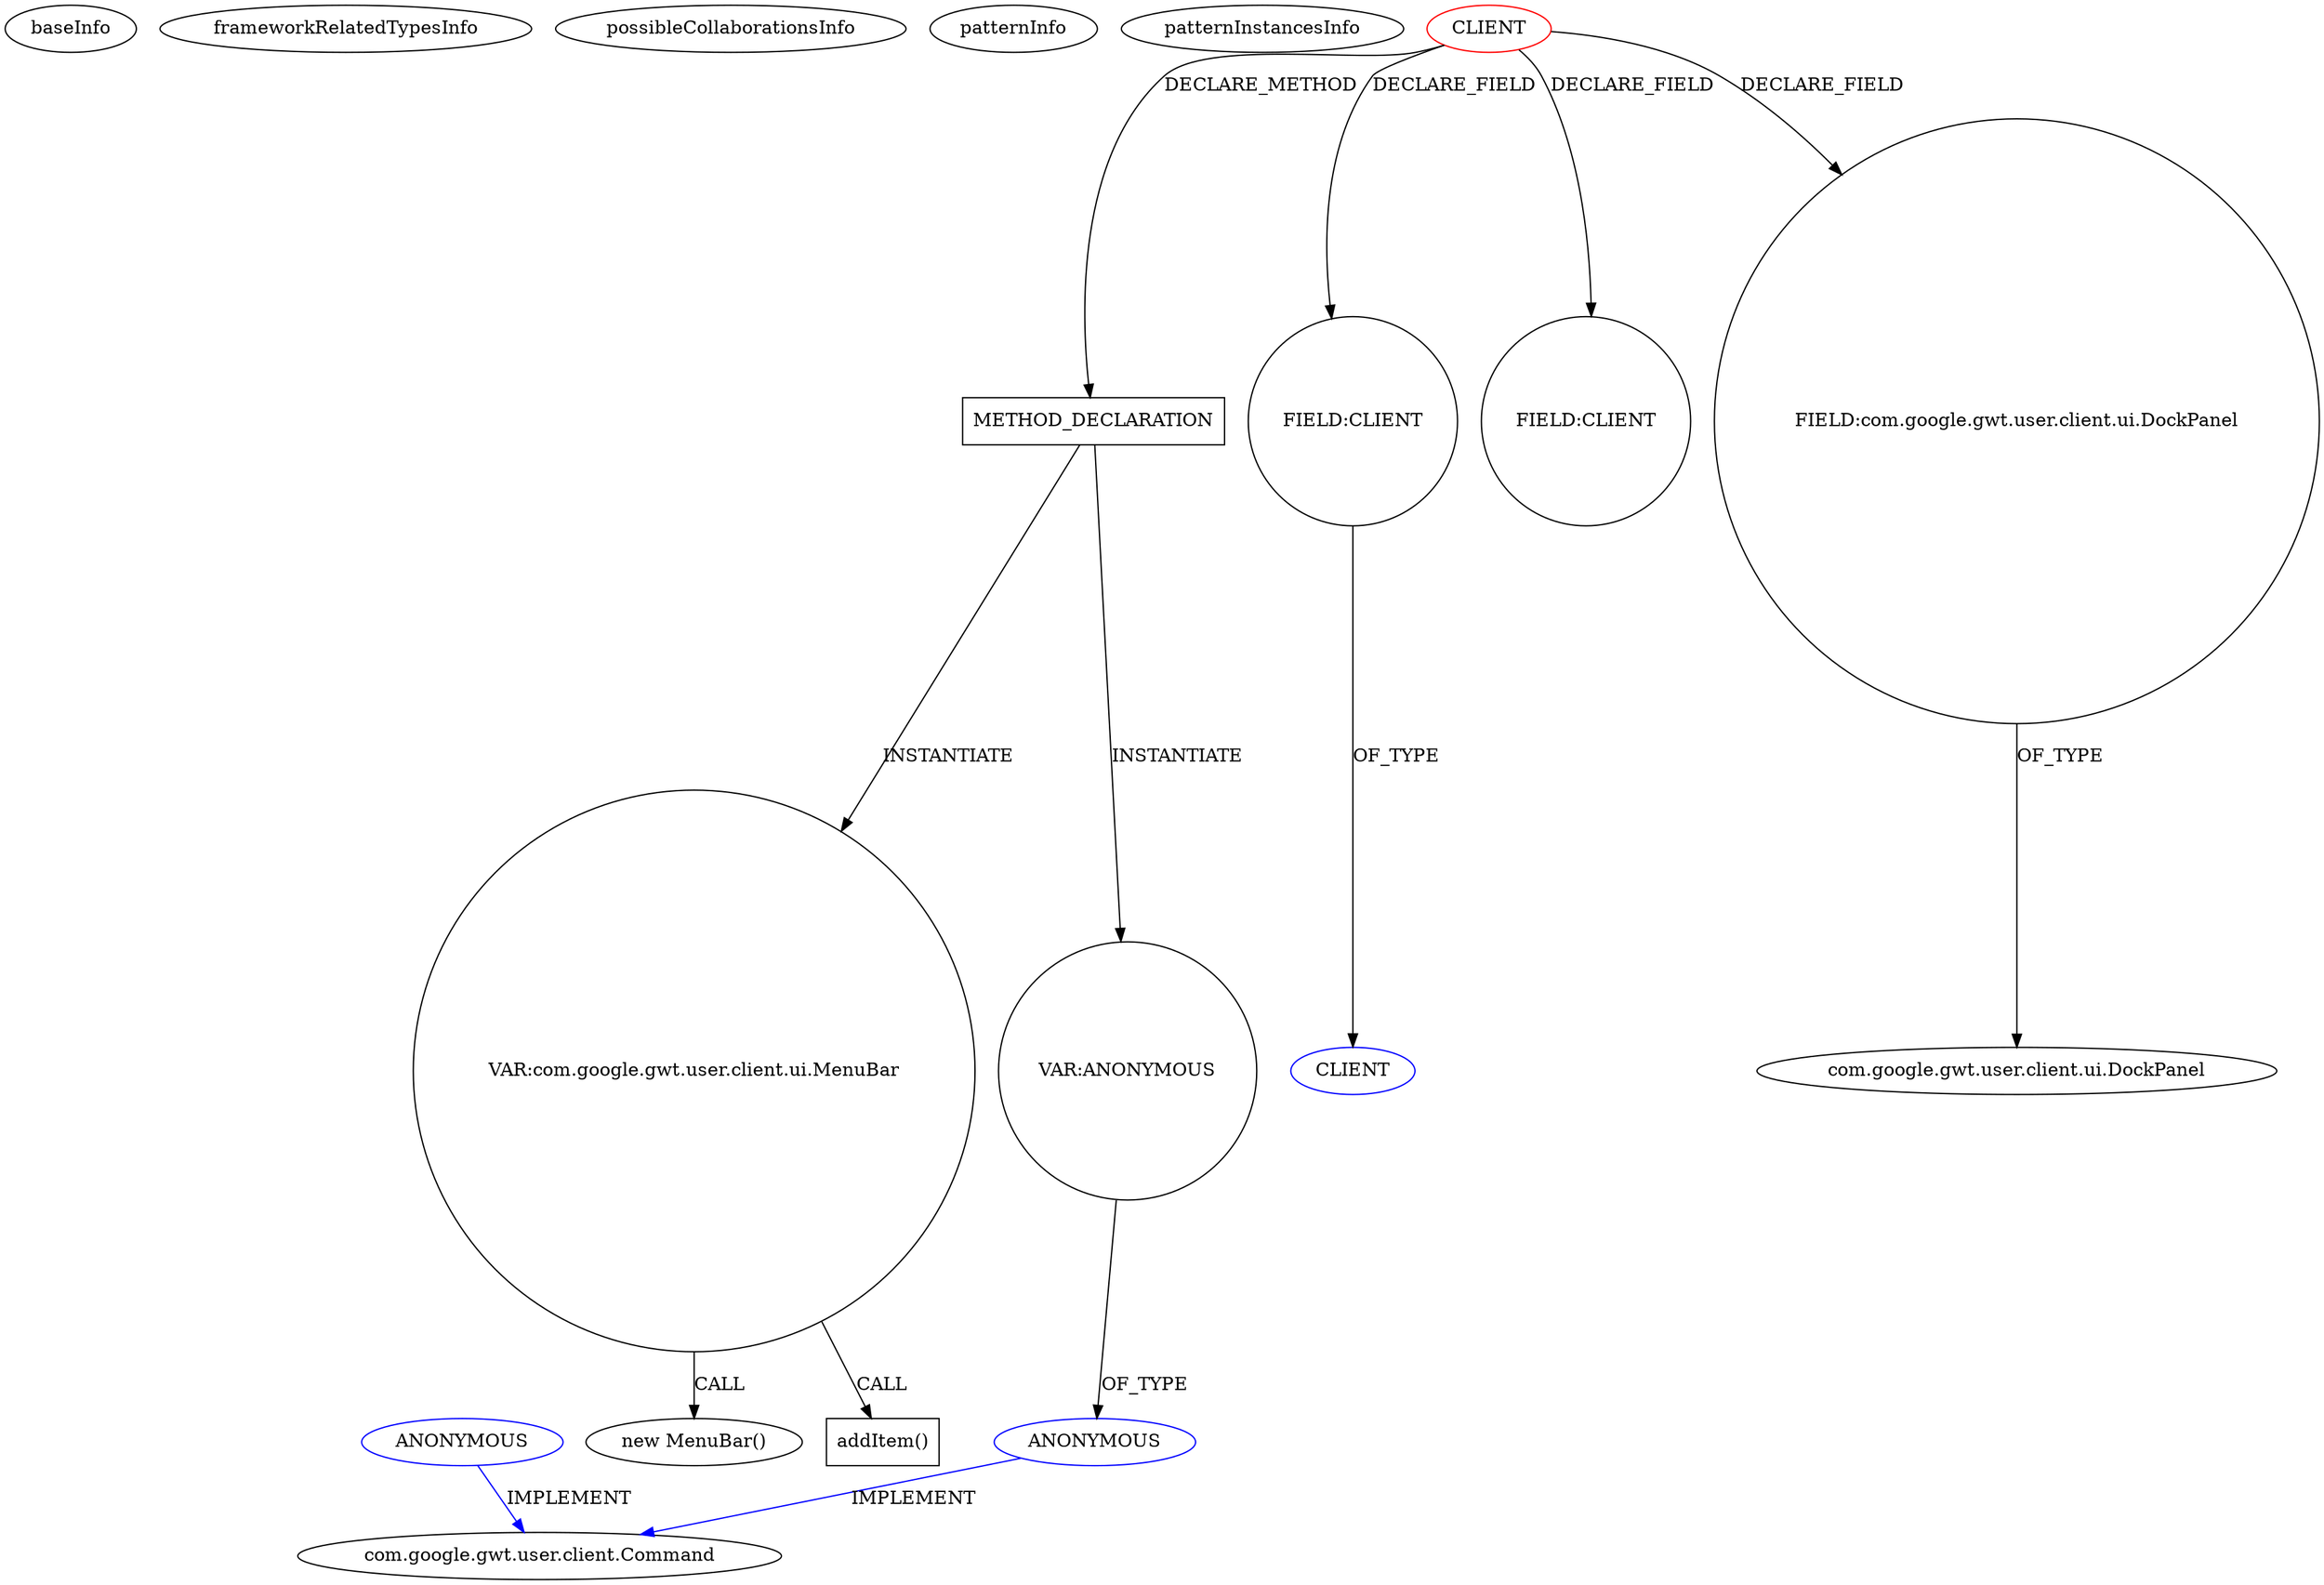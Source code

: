 digraph {
baseInfo[graphId=1197,category="pattern",isAnonymous=false,possibleRelation=false]
frameworkRelatedTypesInfo[]
possibleCollaborationsInfo[]
patternInfo[frequency=2.0,patternRootClient=0]
patternInstancesInfo[0="hmiguellima-ugat~/hmiguellima-ugat/ugat-master/src/org/ucp/gwt/widgets/MVCTable.java~MVCTable~3009",1="MainMain-ChatCafeine~/MainMain-ChatCafeine/ChatCafeine-master/ChatCafeine/src/sources/client/vue/Core.java~Core~190"]
368[label="new MenuBar()",vertexType="CONSTRUCTOR_CALL",isFrameworkType=false]
369[label="VAR:com.google.gwt.user.client.ui.MenuBar",vertexType="VARIABLE_EXPRESION",isFrameworkType=false,shape=circle]
367[label="METHOD_DECLARATION",vertexType="CLIENT_METHOD_DECLARATION",isFrameworkType=false,shape=box]
0[label="CLIENT",vertexType="ROOT_CLIENT_CLASS_DECLARATION",isFrameworkType=false,color=red]
33[label="FIELD:CLIENT",vertexType="FIELD_DECLARATION",isFrameworkType=false,shape=circle]
38[label="FIELD:CLIENT",vertexType="FIELD_DECLARATION",isFrameworkType=false,shape=circle]
19[label="FIELD:com.google.gwt.user.client.ui.DockPanel",vertexType="FIELD_DECLARATION",isFrameworkType=false,shape=circle]
20[label="com.google.gwt.user.client.ui.DockPanel",vertexType="FRAMEWORK_CLASS_TYPE",isFrameworkType=false]
385[label="addItem()",vertexType="INSIDE_CALL",isFrameworkType=false,shape=box]
34[label="CLIENT",vertexType="REFERENCE_CLIENT_CLASS_DECLARATION",isFrameworkType=false,color=blue]
393[label="VAR:ANONYMOUS",vertexType="VARIABLE_EXPRESION",isFrameworkType=false,shape=circle]
394[label="ANONYMOUS",vertexType="REFERENCE_ANONYMOUS_DECLARATION",isFrameworkType=false,color=blue]
114[label="com.google.gwt.user.client.Command",vertexType="FRAMEWORK_INTERFACE_TYPE",isFrameworkType=false]
323[label="ANONYMOUS",vertexType="REFERENCE_ANONYMOUS_DECLARATION",isFrameworkType=false,color=blue]
0->367[label="DECLARE_METHOD"]
19->20[label="OF_TYPE"]
0->33[label="DECLARE_FIELD"]
367->369[label="INSTANTIATE"]
394->114[label="IMPLEMENT",color=blue]
367->393[label="INSTANTIATE"]
0->38[label="DECLARE_FIELD"]
369->368[label="CALL"]
369->385[label="CALL"]
33->34[label="OF_TYPE"]
0->19[label="DECLARE_FIELD"]
393->394[label="OF_TYPE"]
323->114[label="IMPLEMENT",color=blue]
}
